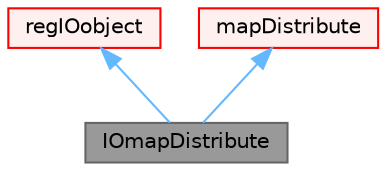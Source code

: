 digraph "IOmapDistribute"
{
 // LATEX_PDF_SIZE
  bgcolor="transparent";
  edge [fontname=Helvetica,fontsize=10,labelfontname=Helvetica,labelfontsize=10];
  node [fontname=Helvetica,fontsize=10,shape=box,height=0.2,width=0.4];
  Node1 [id="Node000001",label="IOmapDistribute",height=0.2,width=0.4,color="gray40", fillcolor="grey60", style="filled", fontcolor="black",tooltip="IOmapDistribute is derived from mapDistribute and IOobject to give the mapDistribute automatic IO fun..."];
  Node2 -> Node1 [id="edge1_Node000001_Node000002",dir="back",color="steelblue1",style="solid",tooltip=" "];
  Node2 [id="Node000002",label="regIOobject",height=0.2,width=0.4,color="red", fillcolor="#FFF0F0", style="filled",URL="$classFoam_1_1regIOobject.html",tooltip="regIOobject is an abstract class derived from IOobject to handle automatic object registration with t..."];
  Node7 -> Node1 [id="edge2_Node000001_Node000007",dir="back",color="steelblue1",style="solid",tooltip=" "];
  Node7 [id="Node000007",label="mapDistribute",height=0.2,width=0.4,color="red", fillcolor="#FFF0F0", style="filled",URL="$classFoam_1_1mapDistribute.html",tooltip="Class containing processor-to-processor mapping information."];
}
